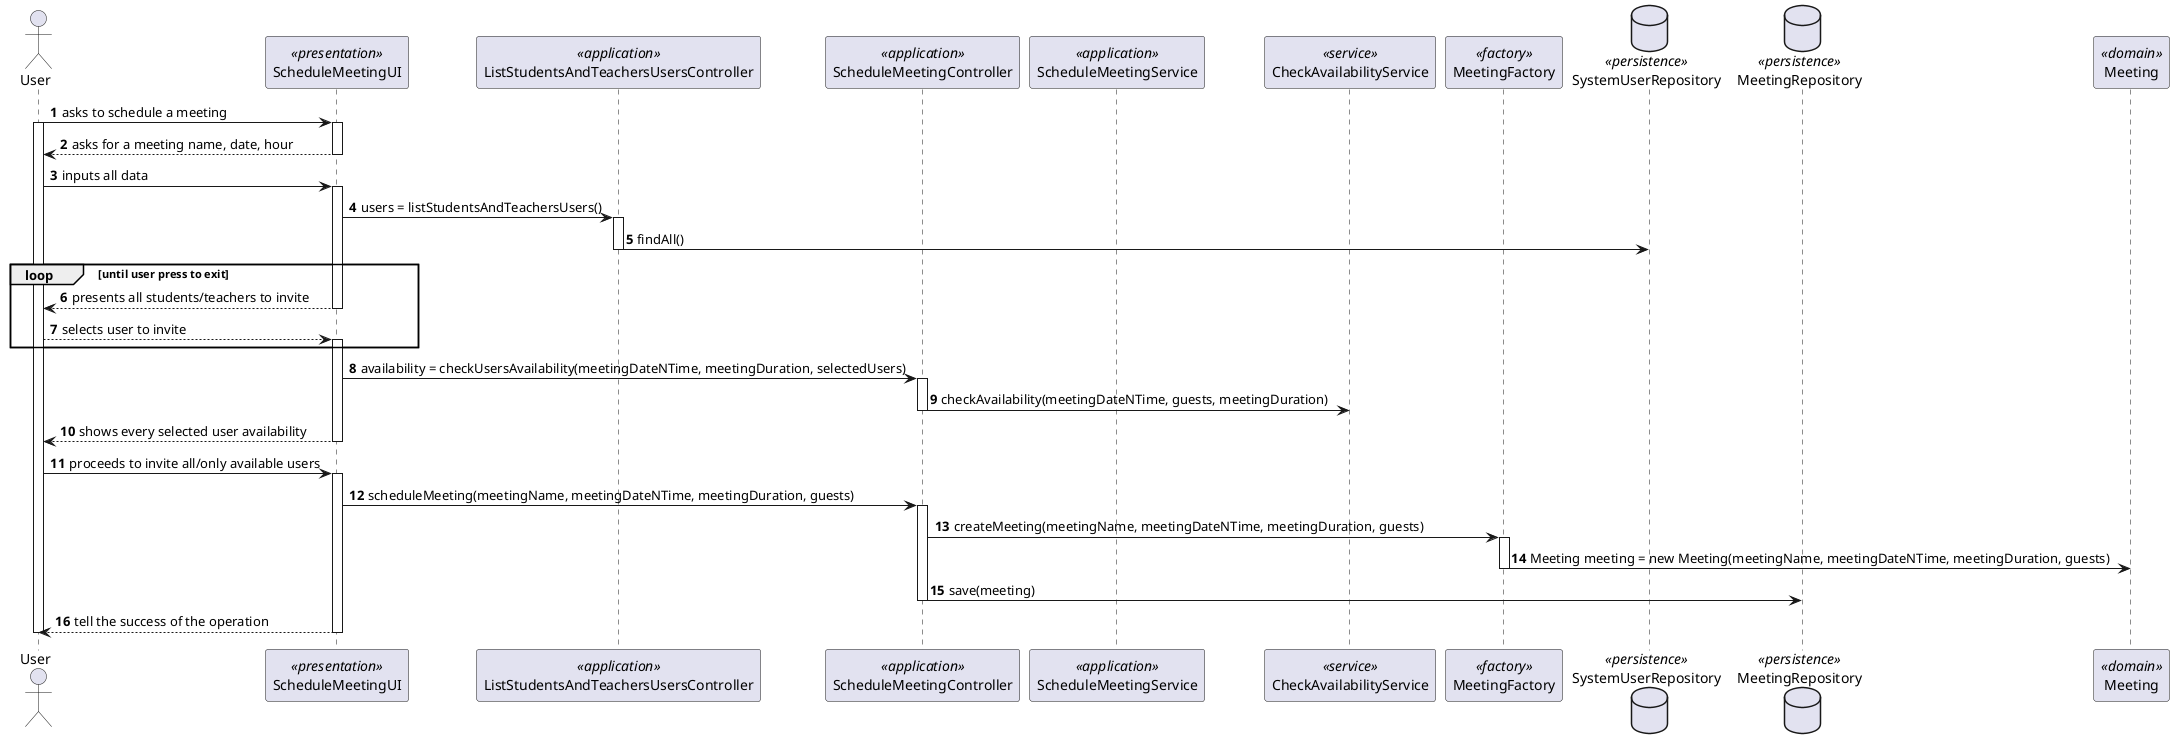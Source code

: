 @startuml
'https://plantuml.com/sequence-diagram

autonumber

actor User as user
participant ScheduleMeetingUI as ui <<presentation>>
participant ListStudentsAndTeachersUsersController as lctrl <<application>>
participant ScheduleMeetingController as ctrl <<application>>
participant ScheduleMeetingService as sce_ctrl <<application>>
participant CheckAvailabilityService as checksv <<service>>
participant MeetingFactory as factory <<factory>>
database SystemUserRepository as sysusrepo <<persistence>>
database MeetingRepository as repo <<persistence>>
participant Meeting as meeting <<domain>>

user -> ui : asks to schedule a meeting
activate user
activate ui
ui --> user : asks for a meeting name, date, hour
deactivate ui
user -> ui : inputs all data
activate ui
ui -> lctrl : users = listStudentsAndTeachersUsers()
activate lctrl
lctrl -> sysusrepo : findAll()
deactivate lctrl
loop until user press to exit
ui --> user : presents all students/teachers to invite
deactivate ui
user --> ui : selects user to invite
activate ui
end loop
ui -> ctrl : availability = checkUsersAvailability(meetingDateNTime, meetingDuration, selectedUsers)
activate ctrl
ctrl -> checksv : checkAvailability(meetingDateNTime, guests, meetingDuration)
deactivate ctrl
ui --> user : shows every selected user availability
deactivate ui
user -> ui : proceeds to invite all/only available users
activate ui
ui -> ctrl : scheduleMeeting(meetingName, meetingDateNTime, meetingDuration, guests)
activate ctrl
ctrl -> factory : createMeeting(meetingName, meetingDateNTime, meetingDuration, guests)
activate factory
factory -> meeting : Meeting meeting = new Meeting(meetingName, meetingDateNTime, meetingDuration, guests)
deactivate factory
ctrl -> repo : save(meeting)
deactivate ctrl
ui --> user : tell the success of the operation
deactivate ui
deactivate user

@enduml